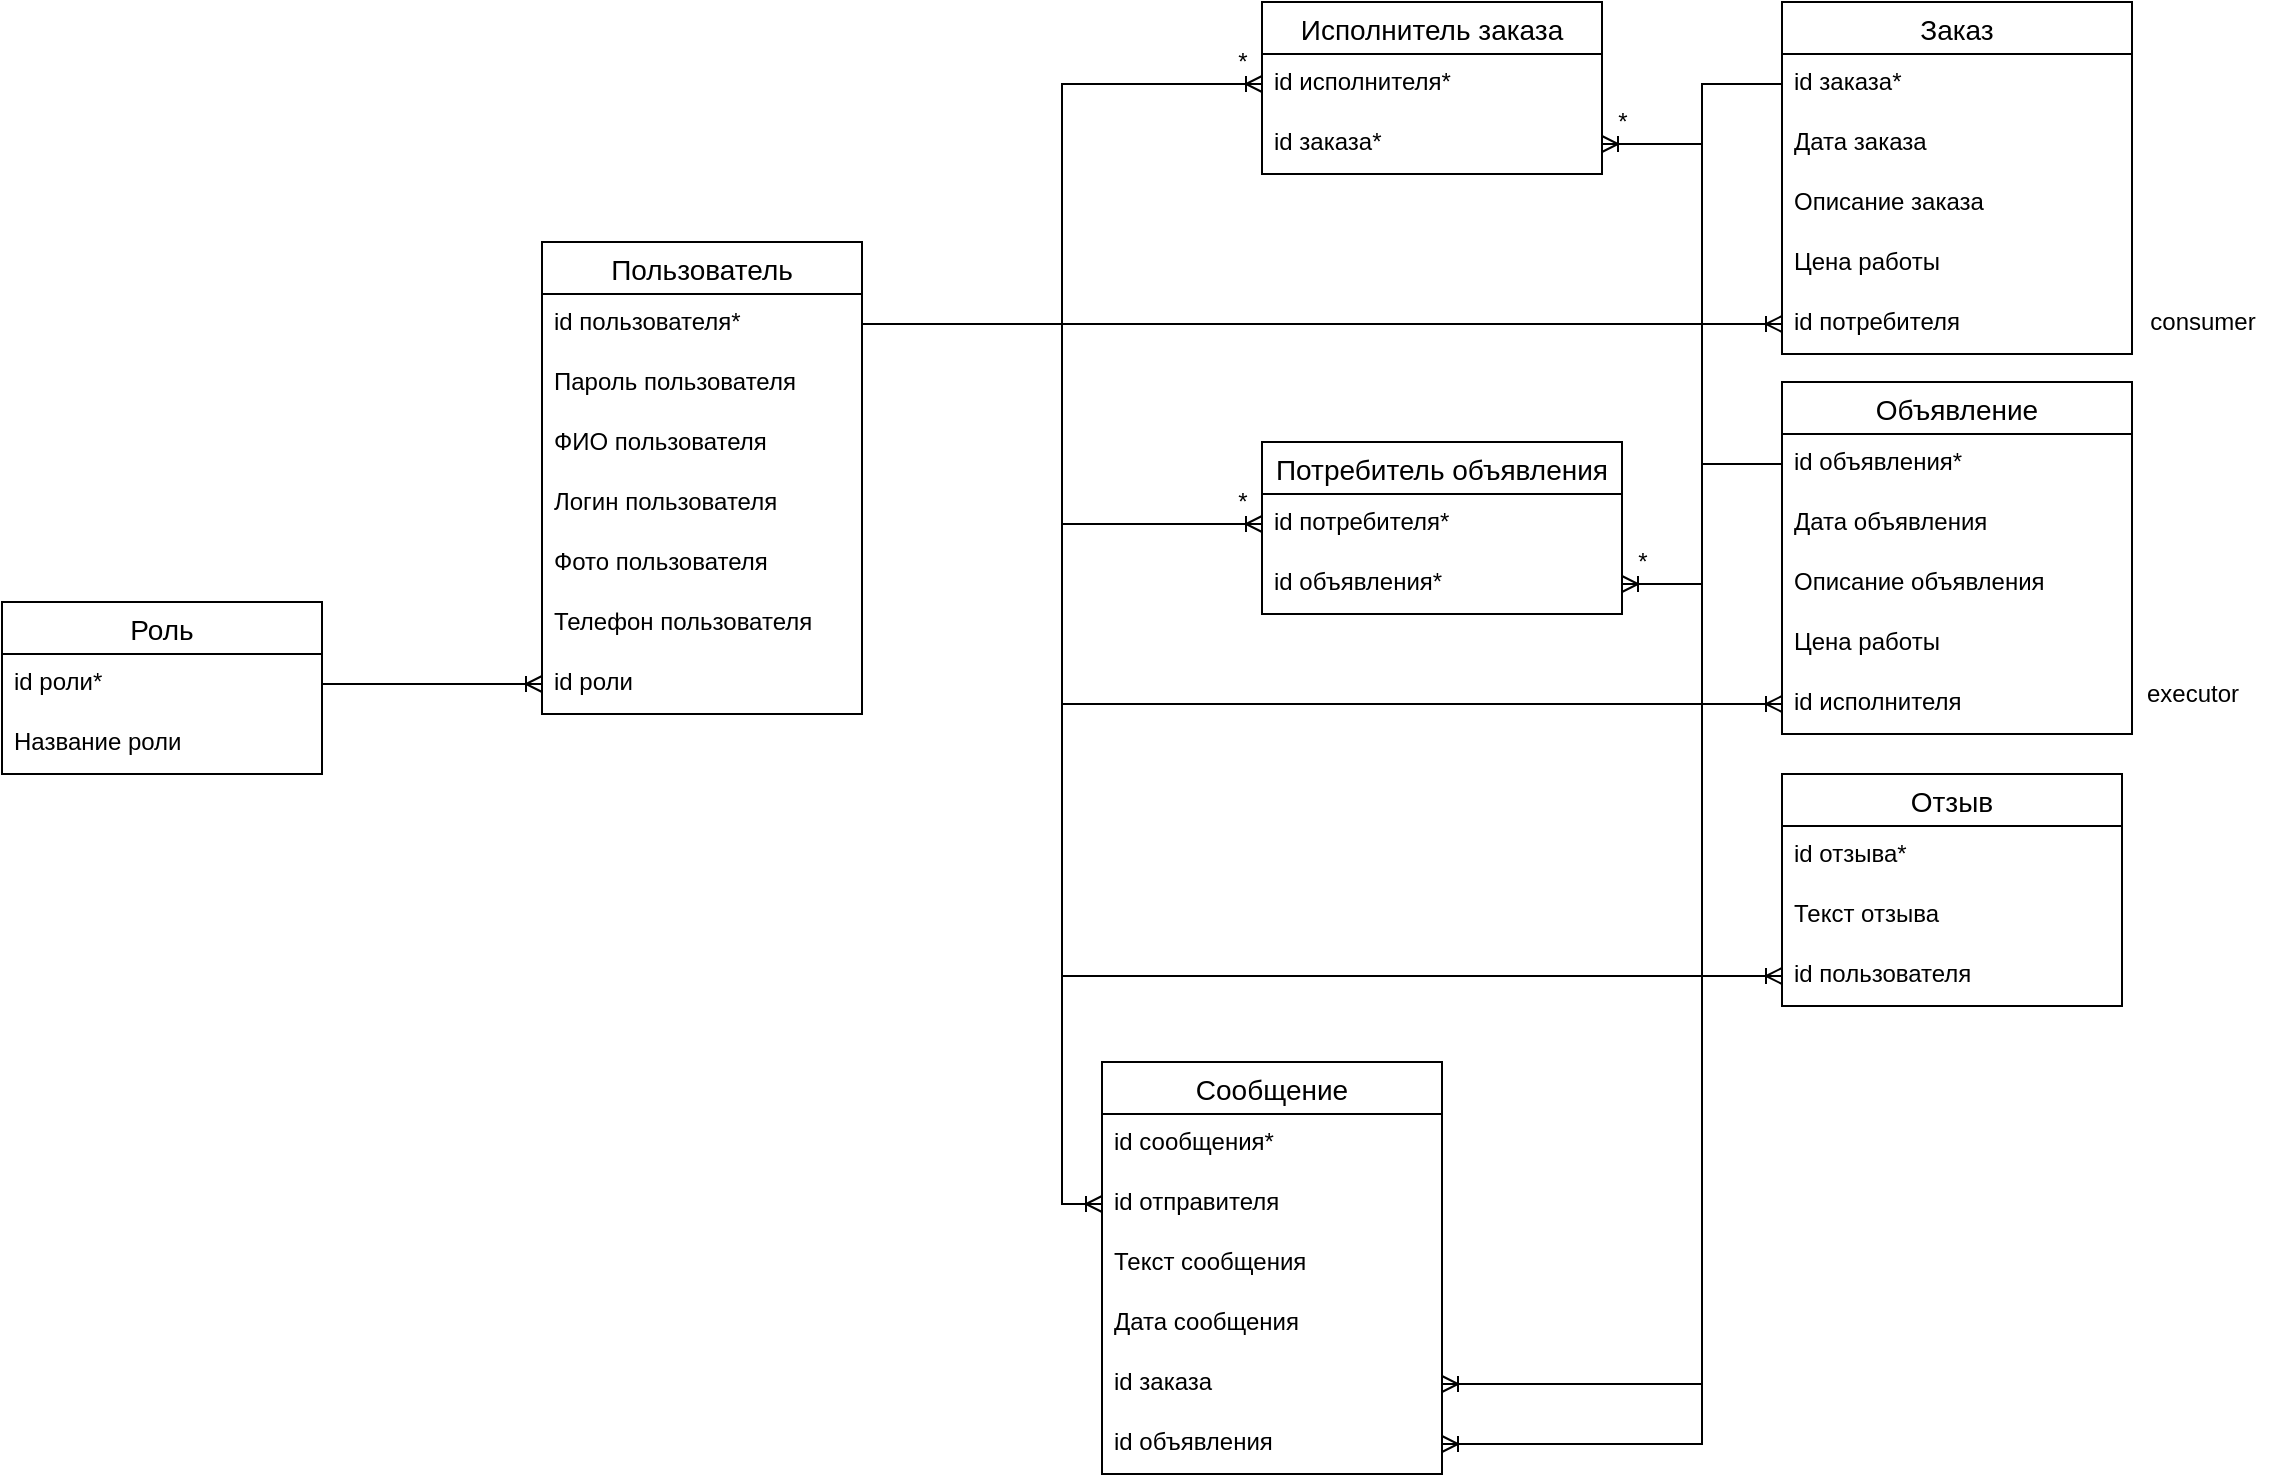 <mxfile version="16.5.3" type="device"><diagram id="R2lEEEUBdFMjLlhIrx00" name="Page-1"><mxGraphModel dx="1422" dy="789" grid="1" gridSize="10" guides="1" tooltips="1" connect="1" arrows="1" fold="1" page="1" pageScale="1" pageWidth="850" pageHeight="1100" math="0" shadow="0" extFonts="Permanent Marker^https://fonts.googleapis.com/css?family=Permanent+Marker"><root><mxCell id="0"/><mxCell id="1" parent="0"/><mxCell id="qSgIdctPozzuOz4ctb9F-1" value="Пользователь" style="swimlane;fontStyle=0;childLayout=stackLayout;horizontal=1;startSize=26;horizontalStack=0;resizeParent=1;resizeParentMax=0;resizeLast=0;collapsible=1;marginBottom=0;align=center;fontSize=14;" parent="1" vertex="1"><mxGeometry x="470" y="230" width="160" height="236" as="geometry"/></mxCell><mxCell id="qSgIdctPozzuOz4ctb9F-2" value="id пользователя*" style="text;strokeColor=none;fillColor=none;spacingLeft=4;spacingRight=4;overflow=hidden;rotatable=0;points=[[0,0.5],[1,0.5]];portConstraint=eastwest;fontSize=12;" parent="qSgIdctPozzuOz4ctb9F-1" vertex="1"><mxGeometry y="26" width="160" height="30" as="geometry"/></mxCell><mxCell id="qSgIdctPozzuOz4ctb9F-3" value="Пароль пользователя" style="text;strokeColor=none;fillColor=none;spacingLeft=4;spacingRight=4;overflow=hidden;rotatable=0;points=[[0,0.5],[1,0.5]];portConstraint=eastwest;fontSize=12;" parent="qSgIdctPozzuOz4ctb9F-1" vertex="1"><mxGeometry y="56" width="160" height="30" as="geometry"/></mxCell><mxCell id="qSgIdctPozzuOz4ctb9F-4" value="ФИО пользователя" style="text;strokeColor=none;fillColor=none;spacingLeft=4;spacingRight=4;overflow=hidden;rotatable=0;points=[[0,0.5],[1,0.5]];portConstraint=eastwest;fontSize=12;" parent="qSgIdctPozzuOz4ctb9F-1" vertex="1"><mxGeometry y="86" width="160" height="30" as="geometry"/></mxCell><mxCell id="uXEgquvzJILB4CnSaS8W-9" value="Логин пользователя" style="text;strokeColor=none;fillColor=none;spacingLeft=4;spacingRight=4;overflow=hidden;rotatable=0;points=[[0,0.5],[1,0.5]];portConstraint=eastwest;fontSize=12;" parent="qSgIdctPozzuOz4ctb9F-1" vertex="1"><mxGeometry y="116" width="160" height="30" as="geometry"/></mxCell><mxCell id="uXEgquvzJILB4CnSaS8W-12" value="Фото пользователя" style="text;strokeColor=none;fillColor=none;spacingLeft=4;spacingRight=4;overflow=hidden;rotatable=0;points=[[0,0.5],[1,0.5]];portConstraint=eastwest;fontSize=12;" parent="qSgIdctPozzuOz4ctb9F-1" vertex="1"><mxGeometry y="146" width="160" height="30" as="geometry"/></mxCell><mxCell id="uXEgquvzJILB4CnSaS8W-13" value="Телефон пользователя" style="text;strokeColor=none;fillColor=none;spacingLeft=4;spacingRight=4;overflow=hidden;rotatable=0;points=[[0,0.5],[1,0.5]];portConstraint=eastwest;fontSize=12;" parent="qSgIdctPozzuOz4ctb9F-1" vertex="1"><mxGeometry y="176" width="160" height="30" as="geometry"/></mxCell><mxCell id="uXEgquvzJILB4CnSaS8W-27" value="id роли" style="text;strokeColor=none;fillColor=none;spacingLeft=4;spacingRight=4;overflow=hidden;rotatable=0;points=[[0,0.5],[1,0.5]];portConstraint=eastwest;fontSize=12;" parent="qSgIdctPozzuOz4ctb9F-1" vertex="1"><mxGeometry y="206" width="160" height="30" as="geometry"/></mxCell><mxCell id="qSgIdctPozzuOz4ctb9F-15" value="Объявление" style="swimlane;fontStyle=0;childLayout=stackLayout;horizontal=1;startSize=26;horizontalStack=0;resizeParent=1;resizeParentMax=0;resizeLast=0;collapsible=1;marginBottom=0;align=center;fontSize=14;" parent="1" vertex="1"><mxGeometry x="1090" y="300" width="175" height="176" as="geometry"/></mxCell><mxCell id="qSgIdctPozzuOz4ctb9F-16" value="id объявления*" style="text;strokeColor=none;fillColor=none;spacingLeft=4;spacingRight=4;overflow=hidden;rotatable=0;points=[[0,0.5],[1,0.5]];portConstraint=eastwest;fontSize=12;" parent="qSgIdctPozzuOz4ctb9F-15" vertex="1"><mxGeometry y="26" width="175" height="30" as="geometry"/></mxCell><mxCell id="qSgIdctPozzuOz4ctb9F-17" value="Дата объявления" style="text;strokeColor=none;fillColor=none;spacingLeft=4;spacingRight=4;overflow=hidden;rotatable=0;points=[[0,0.5],[1,0.5]];portConstraint=eastwest;fontSize=12;" parent="qSgIdctPozzuOz4ctb9F-15" vertex="1"><mxGeometry y="56" width="175" height="30" as="geometry"/></mxCell><mxCell id="qSgIdctPozzuOz4ctb9F-18" value="Описание объявления" style="text;strokeColor=none;fillColor=none;spacingLeft=4;spacingRight=4;overflow=hidden;rotatable=0;points=[[0,0.5],[1,0.5]];portConstraint=eastwest;fontSize=12;" parent="qSgIdctPozzuOz4ctb9F-15" vertex="1"><mxGeometry y="86" width="175" height="30" as="geometry"/></mxCell><mxCell id="qSgIdctPozzuOz4ctb9F-19" value="Цена работы" style="text;strokeColor=none;fillColor=none;spacingLeft=4;spacingRight=4;overflow=hidden;rotatable=0;points=[[0,0.5],[1,0.5]];portConstraint=eastwest;fontSize=12;" parent="qSgIdctPozzuOz4ctb9F-15" vertex="1"><mxGeometry y="116" width="175" height="30" as="geometry"/></mxCell><mxCell id="qSgIdctPozzuOz4ctb9F-26" value="id исполнителя" style="text;strokeColor=none;fillColor=none;spacingLeft=4;spacingRight=4;overflow=hidden;rotatable=0;points=[[0,0.5],[1,0.5]];portConstraint=eastwest;fontSize=12;" parent="qSgIdctPozzuOz4ctb9F-15" vertex="1"><mxGeometry y="146" width="175" height="30" as="geometry"/></mxCell><mxCell id="qSgIdctPozzuOz4ctb9F-20" value="Исполнитель заказа" style="swimlane;fontStyle=0;childLayout=stackLayout;horizontal=1;startSize=26;horizontalStack=0;resizeParent=1;resizeParentMax=0;resizeLast=0;collapsible=1;marginBottom=0;align=center;fontSize=14;" parent="1" vertex="1"><mxGeometry x="830" y="110" width="170" height="86" as="geometry"/></mxCell><mxCell id="qSgIdctPozzuOz4ctb9F-21" value="id исполнителя*" style="text;strokeColor=none;fillColor=none;spacingLeft=4;spacingRight=4;overflow=hidden;rotatable=0;points=[[0,0.5],[1,0.5]];portConstraint=eastwest;fontSize=12;" parent="qSgIdctPozzuOz4ctb9F-20" vertex="1"><mxGeometry y="26" width="170" height="30" as="geometry"/></mxCell><mxCell id="qSgIdctPozzuOz4ctb9F-22" value="id заказа*" style="text;strokeColor=none;fillColor=none;spacingLeft=4;spacingRight=4;overflow=hidden;rotatable=0;points=[[0,0.5],[1,0.5]];portConstraint=eastwest;fontSize=12;" parent="qSgIdctPozzuOz4ctb9F-20" vertex="1"><mxGeometry y="56" width="170" height="30" as="geometry"/></mxCell><mxCell id="qSgIdctPozzuOz4ctb9F-25" value="" style="edgeStyle=orthogonalEdgeStyle;fontSize=12;html=1;endArrow=ERoneToMany;rounded=0;exitX=0;exitY=0.5;exitDx=0;exitDy=0;entryX=1;entryY=0.5;entryDx=0;entryDy=0;" parent="1" source="uXEgquvzJILB4CnSaS8W-15" target="qSgIdctPozzuOz4ctb9F-22" edge="1"><mxGeometry width="100" height="100" relative="1" as="geometry"><mxPoint x="990" y="620" as="sourcePoint"/><mxPoint x="1090" y="520" as="targetPoint"/><Array as="points"><mxPoint x="1050" y="151"/><mxPoint x="1050" y="181"/></Array></mxGeometry></mxCell><mxCell id="uXEgquvzJILB4CnSaS8W-1" value="Отзыв" style="swimlane;fontStyle=0;childLayout=stackLayout;horizontal=1;startSize=26;horizontalStack=0;resizeParent=1;resizeParentMax=0;resizeLast=0;collapsible=1;marginBottom=0;align=center;fontSize=14;" parent="1" vertex="1"><mxGeometry x="1090" y="496" width="170" height="116" as="geometry"/></mxCell><mxCell id="uXEgquvzJILB4CnSaS8W-2" value="id отзыва*" style="text;strokeColor=none;fillColor=none;spacingLeft=4;spacingRight=4;overflow=hidden;rotatable=0;points=[[0,0.5],[1,0.5]];portConstraint=eastwest;fontSize=12;" parent="uXEgquvzJILB4CnSaS8W-1" vertex="1"><mxGeometry y="26" width="170" height="30" as="geometry"/></mxCell><mxCell id="uXEgquvzJILB4CnSaS8W-3" value="Текст отзыва" style="text;strokeColor=none;fillColor=none;spacingLeft=4;spacingRight=4;overflow=hidden;rotatable=0;points=[[0,0.5],[1,0.5]];portConstraint=eastwest;fontSize=12;" parent="uXEgquvzJILB4CnSaS8W-1" vertex="1"><mxGeometry y="56" width="170" height="30" as="geometry"/></mxCell><mxCell id="uXEgquvzJILB4CnSaS8W-4" value="id пользователя" style="text;strokeColor=none;fillColor=none;spacingLeft=4;spacingRight=4;overflow=hidden;rotatable=0;points=[[0,0.5],[1,0.5]];portConstraint=eastwest;fontSize=12;" parent="uXEgquvzJILB4CnSaS8W-1" vertex="1"><mxGeometry y="86" width="170" height="30" as="geometry"/></mxCell><mxCell id="uXEgquvzJILB4CnSaS8W-14" value="Заказ" style="swimlane;fontStyle=0;childLayout=stackLayout;horizontal=1;startSize=26;horizontalStack=0;resizeParent=1;resizeParentMax=0;resizeLast=0;collapsible=1;marginBottom=0;align=center;fontSize=14;" parent="1" vertex="1"><mxGeometry x="1090" y="110" width="175" height="176" as="geometry"/></mxCell><mxCell id="uXEgquvzJILB4CnSaS8W-15" value="id заказа*" style="text;strokeColor=none;fillColor=none;spacingLeft=4;spacingRight=4;overflow=hidden;rotatable=0;points=[[0,0.5],[1,0.5]];portConstraint=eastwest;fontSize=12;" parent="uXEgquvzJILB4CnSaS8W-14" vertex="1"><mxGeometry y="26" width="175" height="30" as="geometry"/></mxCell><mxCell id="uXEgquvzJILB4CnSaS8W-16" value="Дата заказа" style="text;strokeColor=none;fillColor=none;spacingLeft=4;spacingRight=4;overflow=hidden;rotatable=0;points=[[0,0.5],[1,0.5]];portConstraint=eastwest;fontSize=12;" parent="uXEgquvzJILB4CnSaS8W-14" vertex="1"><mxGeometry y="56" width="175" height="30" as="geometry"/></mxCell><mxCell id="uXEgquvzJILB4CnSaS8W-17" value="Описание заказа" style="text;strokeColor=none;fillColor=none;spacingLeft=4;spacingRight=4;overflow=hidden;rotatable=0;points=[[0,0.5],[1,0.5]];portConstraint=eastwest;fontSize=12;" parent="uXEgquvzJILB4CnSaS8W-14" vertex="1"><mxGeometry y="86" width="175" height="30" as="geometry"/></mxCell><mxCell id="uXEgquvzJILB4CnSaS8W-18" value="Цена работы" style="text;strokeColor=none;fillColor=none;spacingLeft=4;spacingRight=4;overflow=hidden;rotatable=0;points=[[0,0.5],[1,0.5]];portConstraint=eastwest;fontSize=12;" parent="uXEgquvzJILB4CnSaS8W-14" vertex="1"><mxGeometry y="116" width="175" height="30" as="geometry"/></mxCell><mxCell id="uXEgquvzJILB4CnSaS8W-19" value="id потребителя" style="text;strokeColor=none;fillColor=none;spacingLeft=4;spacingRight=4;overflow=hidden;rotatable=0;points=[[0,0.5],[1,0.5]];portConstraint=eastwest;fontSize=12;" parent="uXEgquvzJILB4CnSaS8W-14" vertex="1"><mxGeometry y="146" width="175" height="30" as="geometry"/></mxCell><mxCell id="uXEgquvzJILB4CnSaS8W-20" value="Потребитель объявления" style="swimlane;fontStyle=0;childLayout=stackLayout;horizontal=1;startSize=26;horizontalStack=0;resizeParent=1;resizeParentMax=0;resizeLast=0;collapsible=1;marginBottom=0;align=center;fontSize=14;" parent="1" vertex="1"><mxGeometry x="830" y="330" width="180" height="86" as="geometry"><mxRectangle x="830" y="330" width="200" height="26" as="alternateBounds"/></mxGeometry></mxCell><mxCell id="uXEgquvzJILB4CnSaS8W-21" value="id потребителя*" style="text;strokeColor=none;fillColor=none;spacingLeft=4;spacingRight=4;overflow=hidden;rotatable=0;points=[[0,0.5],[1,0.5]];portConstraint=eastwest;fontSize=12;" parent="uXEgquvzJILB4CnSaS8W-20" vertex="1"><mxGeometry y="26" width="180" height="30" as="geometry"/></mxCell><mxCell id="uXEgquvzJILB4CnSaS8W-22" value="id объявления*" style="text;strokeColor=none;fillColor=none;spacingLeft=4;spacingRight=4;overflow=hidden;rotatable=0;points=[[0,0.5],[1,0.5]];portConstraint=eastwest;fontSize=12;" parent="uXEgquvzJILB4CnSaS8W-20" vertex="1"><mxGeometry y="56" width="180" height="30" as="geometry"/></mxCell><mxCell id="uXEgquvzJILB4CnSaS8W-24" value="" style="edgeStyle=orthogonalEdgeStyle;fontSize=12;html=1;endArrow=ERoneToMany;rounded=0;exitX=0;exitY=0.5;exitDx=0;exitDy=0;entryX=1;entryY=0.5;entryDx=0;entryDy=0;" parent="1" source="qSgIdctPozzuOz4ctb9F-16" target="uXEgquvzJILB4CnSaS8W-22" edge="1"><mxGeometry width="100" height="100" relative="1" as="geometry"><mxPoint x="920" y="580" as="sourcePoint"/><mxPoint x="1020" y="480" as="targetPoint"/></mxGeometry></mxCell><mxCell id="uXEgquvzJILB4CnSaS8W-28" value="Роль" style="swimlane;fontStyle=0;childLayout=stackLayout;horizontal=1;startSize=26;horizontalStack=0;resizeParent=1;resizeParentMax=0;resizeLast=0;collapsible=1;marginBottom=0;align=center;fontSize=14;" parent="1" vertex="1"><mxGeometry x="200" y="410" width="160" height="86" as="geometry"/></mxCell><mxCell id="uXEgquvzJILB4CnSaS8W-29" value="id роли*" style="text;strokeColor=none;fillColor=none;spacingLeft=4;spacingRight=4;overflow=hidden;rotatable=0;points=[[0,0.5],[1,0.5]];portConstraint=eastwest;fontSize=12;" parent="uXEgquvzJILB4CnSaS8W-28" vertex="1"><mxGeometry y="26" width="160" height="30" as="geometry"/></mxCell><mxCell id="uXEgquvzJILB4CnSaS8W-30" value="Название роли" style="text;strokeColor=none;fillColor=none;spacingLeft=4;spacingRight=4;overflow=hidden;rotatable=0;points=[[0,0.5],[1,0.5]];portConstraint=eastwest;fontSize=12;" parent="uXEgquvzJILB4CnSaS8W-28" vertex="1"><mxGeometry y="56" width="160" height="30" as="geometry"/></mxCell><mxCell id="uXEgquvzJILB4CnSaS8W-32" value="" style="edgeStyle=entityRelationEdgeStyle;fontSize=12;html=1;endArrow=ERoneToMany;rounded=0;entryX=0;entryY=0.5;entryDx=0;entryDy=0;exitX=1;exitY=0.5;exitDx=0;exitDy=0;" parent="1" source="uXEgquvzJILB4CnSaS8W-29" target="uXEgquvzJILB4CnSaS8W-27" edge="1"><mxGeometry width="100" height="100" relative="1" as="geometry"><mxPoint x="310" y="630" as="sourcePoint"/><mxPoint x="410" y="530" as="targetPoint"/></mxGeometry></mxCell><mxCell id="uXEgquvzJILB4CnSaS8W-35" value="" style="edgeStyle=elbowEdgeStyle;fontSize=12;html=1;endArrow=ERoneToMany;rounded=0;exitX=1;exitY=0.5;exitDx=0;exitDy=0;entryX=0;entryY=0.5;entryDx=0;entryDy=0;" parent="1" source="qSgIdctPozzuOz4ctb9F-2" target="qSgIdctPozzuOz4ctb9F-26" edge="1"><mxGeometry width="100" height="100" relative="1" as="geometry"><mxPoint x="690" y="700" as="sourcePoint"/><mxPoint x="790" y="600" as="targetPoint"/><Array as="points"><mxPoint x="730" y="310"/></Array></mxGeometry></mxCell><mxCell id="uXEgquvzJILB4CnSaS8W-36" value="" style="edgeStyle=elbowEdgeStyle;fontSize=12;html=1;endArrow=ERoneToMany;rounded=0;exitX=1;exitY=0.5;exitDx=0;exitDy=0;entryX=0;entryY=0.5;entryDx=0;entryDy=0;" parent="1" source="qSgIdctPozzuOz4ctb9F-2" target="uXEgquvzJILB4CnSaS8W-21" edge="1"><mxGeometry width="100" height="100" relative="1" as="geometry"><mxPoint x="670" y="250" as="sourcePoint"/><mxPoint x="770" y="150" as="targetPoint"/></mxGeometry></mxCell><mxCell id="uXEgquvzJILB4CnSaS8W-37" value="" style="edgeStyle=elbowEdgeStyle;fontSize=12;html=1;endArrow=ERoneToMany;rounded=0;exitX=1;exitY=0.5;exitDx=0;exitDy=0;entryX=0;entryY=0.5;entryDx=0;entryDy=0;" parent="1" source="qSgIdctPozzuOz4ctb9F-2" target="qSgIdctPozzuOz4ctb9F-21" edge="1"><mxGeometry width="100" height="100" relative="1" as="geometry"><mxPoint x="710" y="250" as="sourcePoint"/><mxPoint x="810" y="150" as="targetPoint"/></mxGeometry></mxCell><mxCell id="uXEgquvzJILB4CnSaS8W-38" value="" style="edgeStyle=entityRelationEdgeStyle;fontSize=12;html=1;endArrow=ERoneToMany;rounded=0;entryX=0;entryY=0.5;entryDx=0;entryDy=0;" parent="1" target="uXEgquvzJILB4CnSaS8W-19" edge="1"><mxGeometry width="100" height="100" relative="1" as="geometry"><mxPoint x="630" y="271" as="sourcePoint"/><mxPoint x="980" y="620" as="targetPoint"/></mxGeometry></mxCell><mxCell id="uXEgquvzJILB4CnSaS8W-40" value="" style="edgeStyle=elbowEdgeStyle;fontSize=12;html=1;endArrow=ERoneToMany;rounded=0;exitX=1;exitY=0.5;exitDx=0;exitDy=0;entryX=0;entryY=0.5;entryDx=0;entryDy=0;" parent="1" source="qSgIdctPozzuOz4ctb9F-2" target="uXEgquvzJILB4CnSaS8W-4" edge="1"><mxGeometry width="100" height="100" relative="1" as="geometry"><mxPoint x="780" y="640" as="sourcePoint"/><mxPoint x="880" y="540" as="targetPoint"/><Array as="points"><mxPoint x="730" y="410"/></Array></mxGeometry></mxCell><mxCell id="fJtTT1KwFz7GO0f2M0Ql-1" value="*" style="text;html=1;align=center;verticalAlign=middle;resizable=0;points=[];autosize=1;strokeColor=none;fillColor=none;" parent="1" vertex="1"><mxGeometry x="810" y="130" width="20" height="20" as="geometry"/></mxCell><mxCell id="fJtTT1KwFz7GO0f2M0Ql-2" value="*" style="text;html=1;align=center;verticalAlign=middle;resizable=0;points=[];autosize=1;strokeColor=none;fillColor=none;" parent="1" vertex="1"><mxGeometry x="1000" y="160" width="20" height="20" as="geometry"/></mxCell><mxCell id="fJtTT1KwFz7GO0f2M0Ql-3" value="*" style="text;html=1;align=center;verticalAlign=middle;resizable=0;points=[];autosize=1;strokeColor=none;fillColor=none;" parent="1" vertex="1"><mxGeometry x="810" y="350" width="20" height="20" as="geometry"/></mxCell><mxCell id="fJtTT1KwFz7GO0f2M0Ql-4" value="*" style="text;html=1;align=center;verticalAlign=middle;resizable=0;points=[];autosize=1;strokeColor=none;fillColor=none;" parent="1" vertex="1"><mxGeometry x="1010" y="380" width="20" height="20" as="geometry"/></mxCell><mxCell id="9mEjGls8181ETg6p2suW-1" value="consumer" style="text;html=1;align=center;verticalAlign=middle;resizable=0;points=[];autosize=1;strokeColor=none;fillColor=none;" parent="1" vertex="1"><mxGeometry x="1265" y="260" width="70" height="20" as="geometry"/></mxCell><mxCell id="9mEjGls8181ETg6p2suW-2" value="executor" style="text;html=1;align=center;verticalAlign=middle;resizable=0;points=[];autosize=1;strokeColor=none;fillColor=none;" parent="1" vertex="1"><mxGeometry x="1265" y="446" width="60" height="20" as="geometry"/></mxCell><mxCell id="9yC9d-iRFEsNiKHomnzN-1" value="Сообщение" style="swimlane;fontStyle=0;childLayout=stackLayout;horizontal=1;startSize=26;horizontalStack=0;resizeParent=1;resizeParentMax=0;resizeLast=0;collapsible=1;marginBottom=0;align=center;fontSize=14;" vertex="1" parent="1"><mxGeometry x="750" y="640" width="170" height="206" as="geometry"/></mxCell><mxCell id="9yC9d-iRFEsNiKHomnzN-2" value="id сообщения*" style="text;strokeColor=none;fillColor=none;spacingLeft=4;spacingRight=4;overflow=hidden;rotatable=0;points=[[0,0.5],[1,0.5]];portConstraint=eastwest;fontSize=12;" vertex="1" parent="9yC9d-iRFEsNiKHomnzN-1"><mxGeometry y="26" width="170" height="30" as="geometry"/></mxCell><mxCell id="9yC9d-iRFEsNiKHomnzN-3" value="id отправителя" style="text;strokeColor=none;fillColor=none;spacingLeft=4;spacingRight=4;overflow=hidden;rotatable=0;points=[[0,0.5],[1,0.5]];portConstraint=eastwest;fontSize=12;" vertex="1" parent="9yC9d-iRFEsNiKHomnzN-1"><mxGeometry y="56" width="170" height="30" as="geometry"/></mxCell><mxCell id="9yC9d-iRFEsNiKHomnzN-5" value="Текст сообщения" style="text;strokeColor=none;fillColor=none;spacingLeft=4;spacingRight=4;overflow=hidden;rotatable=0;points=[[0,0.5],[1,0.5]];portConstraint=eastwest;fontSize=12;" vertex="1" parent="9yC9d-iRFEsNiKHomnzN-1"><mxGeometry y="86" width="170" height="30" as="geometry"/></mxCell><mxCell id="9yC9d-iRFEsNiKHomnzN-6" value="Дата сообщения" style="text;strokeColor=none;fillColor=none;spacingLeft=4;spacingRight=4;overflow=hidden;rotatable=0;points=[[0,0.5],[1,0.5]];portConstraint=eastwest;fontSize=12;" vertex="1" parent="9yC9d-iRFEsNiKHomnzN-1"><mxGeometry y="116" width="170" height="30" as="geometry"/></mxCell><mxCell id="9yC9d-iRFEsNiKHomnzN-9" value="id заказа" style="text;strokeColor=none;fillColor=none;spacingLeft=4;spacingRight=4;overflow=hidden;rotatable=0;points=[[0,0.5],[1,0.5]];portConstraint=eastwest;fontSize=12;" vertex="1" parent="9yC9d-iRFEsNiKHomnzN-1"><mxGeometry y="146" width="170" height="30" as="geometry"/></mxCell><mxCell id="9yC9d-iRFEsNiKHomnzN-10" value="id объявления" style="text;strokeColor=none;fillColor=none;spacingLeft=4;spacingRight=4;overflow=hidden;rotatable=0;points=[[0,0.5],[1,0.5]];portConstraint=eastwest;fontSize=12;" vertex="1" parent="9yC9d-iRFEsNiKHomnzN-1"><mxGeometry y="176" width="170" height="30" as="geometry"/></mxCell><mxCell id="9yC9d-iRFEsNiKHomnzN-7" value="" style="edgeStyle=orthogonalEdgeStyle;fontSize=12;html=1;endArrow=ERoneToMany;rounded=0;entryX=0;entryY=0.5;entryDx=0;entryDy=0;exitX=1;exitY=0.5;exitDx=0;exitDy=0;" edge="1" parent="1" source="qSgIdctPozzuOz4ctb9F-2" target="9yC9d-iRFEsNiKHomnzN-3"><mxGeometry width="100" height="100" relative="1" as="geometry"><mxPoint x="780" y="780" as="sourcePoint"/><mxPoint x="880" y="680" as="targetPoint"/><Array as="points"><mxPoint x="730" y="271"/><mxPoint x="730" y="711"/></Array></mxGeometry></mxCell><mxCell id="9yC9d-iRFEsNiKHomnzN-11" value="" style="edgeStyle=orthogonalEdgeStyle;fontSize=12;html=1;endArrow=ERoneToMany;rounded=0;entryX=1;entryY=0.5;entryDx=0;entryDy=0;exitX=0;exitY=0.5;exitDx=0;exitDy=0;" edge="1" parent="1" source="uXEgquvzJILB4CnSaS8W-15" target="9yC9d-iRFEsNiKHomnzN-9"><mxGeometry width="100" height="100" relative="1" as="geometry"><mxPoint x="1100" y="790" as="sourcePoint"/><mxPoint x="1200" y="690" as="targetPoint"/><Array as="points"><mxPoint x="1050" y="151"/><mxPoint x="1050" y="801"/></Array></mxGeometry></mxCell><mxCell id="9yC9d-iRFEsNiKHomnzN-12" value="" style="edgeStyle=orthogonalEdgeStyle;fontSize=12;html=1;endArrow=ERoneToMany;rounded=0;entryX=1;entryY=0.5;entryDx=0;entryDy=0;exitX=0;exitY=0.5;exitDx=0;exitDy=0;" edge="1" parent="1" source="qSgIdctPozzuOz4ctb9F-16" target="9yC9d-iRFEsNiKHomnzN-10"><mxGeometry width="100" height="100" relative="1" as="geometry"><mxPoint x="1100" y="810" as="sourcePoint"/><mxPoint x="1200" y="710" as="targetPoint"/><Array as="points"><mxPoint x="1050" y="341"/><mxPoint x="1050" y="831"/></Array></mxGeometry></mxCell></root></mxGraphModel></diagram></mxfile>